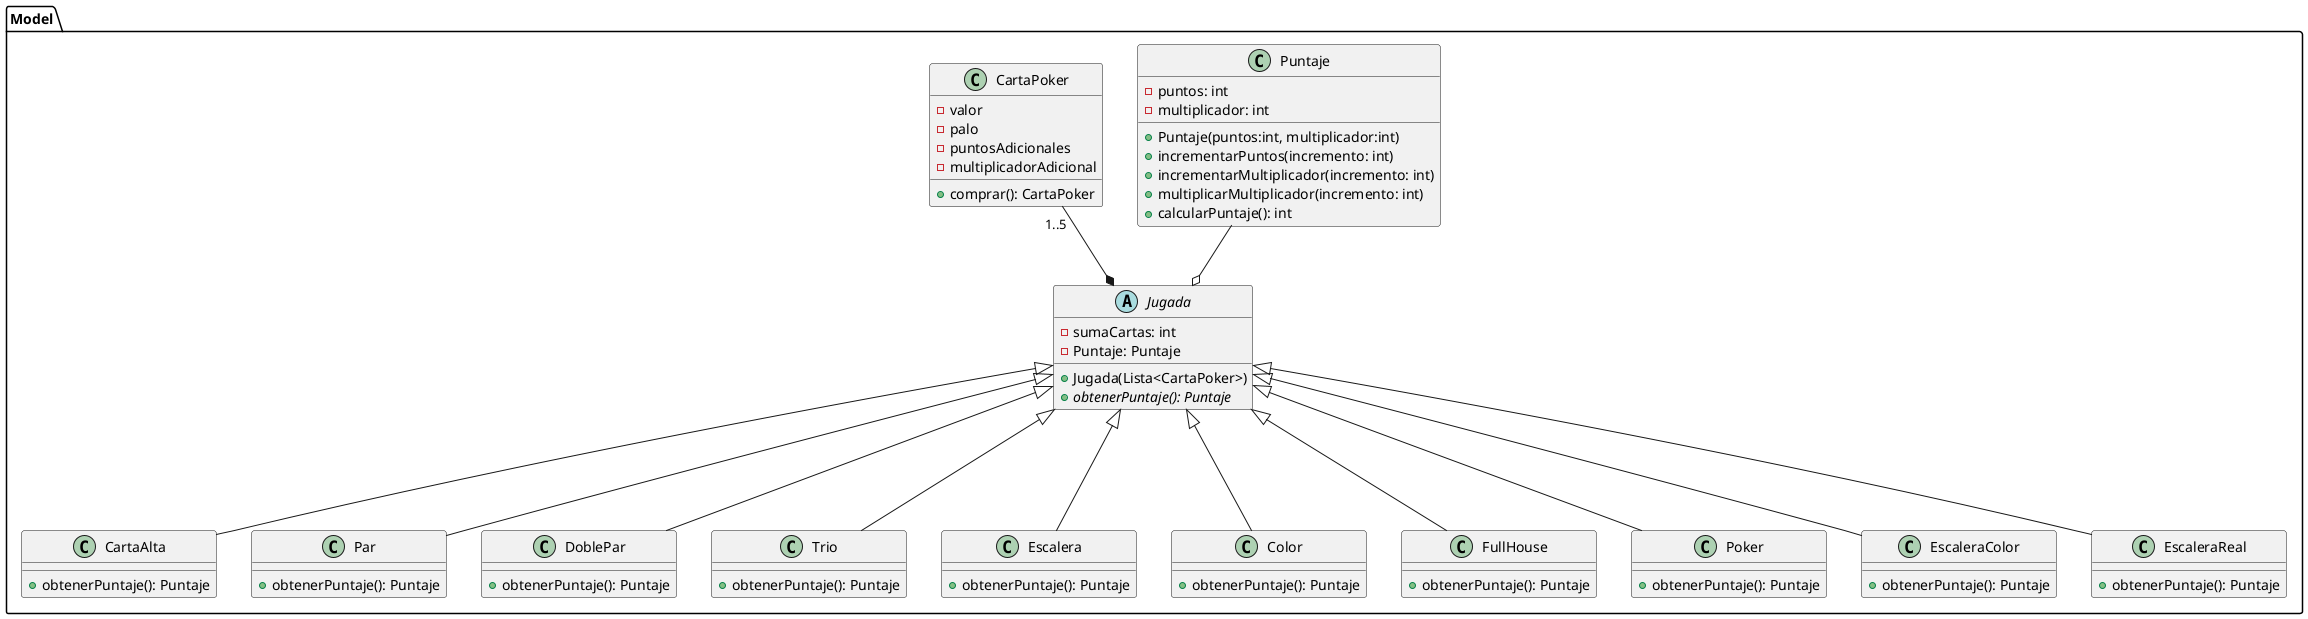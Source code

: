 @startuml
package Model {

    class Puntaje {
        - puntos: int
        - multiplicador: int
        + Puntaje(puntos:int, multiplicador:int)
        + incrementarPuntos(incremento: int)
        + incrementarMultiplicador(incremento: int)
        + multiplicarMultiplicador(incremento: int)
        + calcularPuntaje(): int
    }

    class CartaPoker {
        - valor
        - palo
        - puntosAdicionales
        - multiplicadorAdicional
        + comprar(): CartaPoker
    }

    abstract class Jugada {
        - sumaCartas: int
        - Puntaje: Puntaje
        + Jugada(Lista<CartaPoker>)
        + {abstract} obtenerPuntaje(): Puntaje
    }

    class CartaAlta {
        + obtenerPuntaje(): Puntaje
    }

    class Par {
    + obtenerPuntaje(): Puntaje
    }

    class DoblePar {
    + obtenerPuntaje(): Puntaje
    }

    class Trio {
    + obtenerPuntaje(): Puntaje
    }

    class Escalera {
    + obtenerPuntaje(): Puntaje
    }

    class Color {
    + obtenerPuntaje(): Puntaje
    }

    class FullHouse {
    + obtenerPuntaje(): Puntaje
    }

    class Poker {
    + obtenerPuntaje(): Puntaje
    }

    class EscaleraColor {
    + obtenerPuntaje(): Puntaje
    }

    class EscaleraReal {
    + obtenerPuntaje(): Puntaje
    }

    Jugada *-up- "1..5"CartaPoker
    Jugada o-up- Puntaje

    CartaAlta -up--|> Jugada
    Par -up--|> Jugada
    DoblePar -up--|> Jugada
    Trio -up--|> Jugada
    Escalera -up--|> Jugada
    Color -up--|> Jugada
    FullHouse -up--|> Jugada
    Poker -up--|> Jugada
    EscaleraColor -up--|> Jugada
    EscaleraReal -up--|> Jugada
    }
}
@enduml